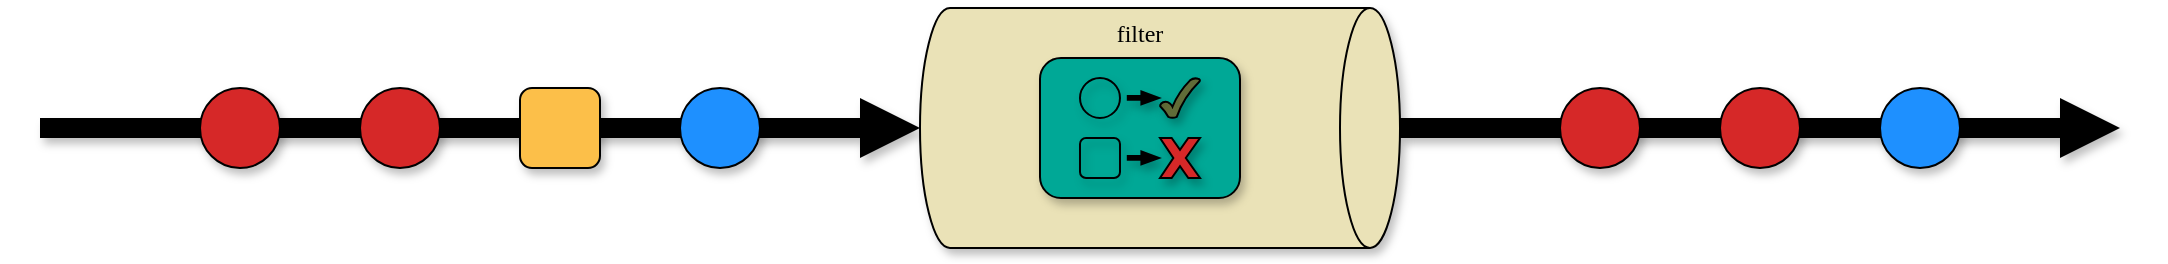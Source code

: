 <mxfile version="24.7.8">
  <diagram name="Pagina-1" id="1lT8yuxHTUthxHgMNPtq">
    <mxGraphModel dx="700" dy="442" grid="1" gridSize="10" guides="1" tooltips="1" connect="1" arrows="1" fold="1" page="1" pageScale="1" pageWidth="827" pageHeight="1169" math="0" shadow="0">
      <root>
        <mxCell id="0" />
        <mxCell id="1" parent="0" />
        <mxCell id="P4gy2zztITv2OOE34vSl-2" value="" style="shape=arrow;endArrow=classic;html=1;rounded=0;fillColor=#000000;shadow=1;strokeColor=none;" parent="1" source="X8oTq-pb9E9ul9ol5JQp-45" edge="1">
          <mxGeometry width="50" height="50" relative="1" as="geometry">
            <mxPoint x="900" y="510" as="sourcePoint" />
            <mxPoint x="1080" y="460" as="targetPoint" />
          </mxGeometry>
        </mxCell>
        <mxCell id="P4gy2zztITv2OOE34vSl-1" value="" style="shape=arrow;endArrow=classic;html=1;rounded=0;fillColor=#000000;shadow=1;strokeColor=none;" parent="1" target="X8oTq-pb9E9ul9ol5JQp-45" edge="1">
          <mxGeometry width="50" height="50" relative="1" as="geometry">
            <mxPoint x="40" y="460" as="sourcePoint" />
            <mxPoint x="750" y="440" as="targetPoint" />
          </mxGeometry>
        </mxCell>
        <mxCell id="X8oTq-pb9E9ul9ol5JQp-41" value="" style="ellipse;whiteSpace=wrap;html=1;aspect=fixed;fillColor=#D62828;strokeColor=#000000;shadow=1;" parent="1" vertex="1">
          <mxGeometry x="120" y="440" width="40" height="40" as="geometry" />
        </mxCell>
        <mxCell id="X8oTq-pb9E9ul9ol5JQp-42" value="" style="ellipse;whiteSpace=wrap;html=1;aspect=fixed;fillColor=#D62828;strokeColor=#000000;shadow=1;" parent="1" vertex="1">
          <mxGeometry x="200" y="440" width="40" height="40" as="geometry" />
        </mxCell>
        <mxCell id="X8oTq-pb9E9ul9ol5JQp-43" value="" style="rounded=1;whiteSpace=wrap;html=1;fillColor=#FCBF49;strokeColor=#000000;shadow=1;" parent="1" vertex="1">
          <mxGeometry x="280" y="440" width="40" height="40" as="geometry" />
        </mxCell>
        <mxCell id="X8oTq-pb9E9ul9ol5JQp-45" value="" style="shape=cylinder3;whiteSpace=wrap;html=1;boundedLbl=1;backgroundOutline=1;size=15;rotation=90;fillColor=#EAE2B7;strokeColor=#000000;shadow=1;" parent="1" vertex="1">
          <mxGeometry x="540" y="340" width="120" height="240" as="geometry" />
        </mxCell>
        <mxCell id="X8oTq-pb9E9ul9ol5JQp-46" value="" style="ellipse;whiteSpace=wrap;html=1;aspect=fixed;fillColor=#D62828;strokeColor=#000000;shadow=1;" parent="1" vertex="1">
          <mxGeometry x="800" y="440" width="40" height="40" as="geometry" />
        </mxCell>
        <mxCell id="X8oTq-pb9E9ul9ol5JQp-50" value="" style="rounded=1;whiteSpace=wrap;html=1;fillColor=#00A896;strokeColor=#000000;shadow=1;" parent="1" vertex="1">
          <mxGeometry x="540" y="425" width="100" height="70" as="geometry" />
        </mxCell>
        <mxCell id="X8oTq-pb9E9ul9ol5JQp-51" value="" style="ellipse;whiteSpace=wrap;html=1;aspect=fixed;strokeColor=#000000;fillColor=none;shadow=1;" parent="1" vertex="1">
          <mxGeometry x="560" y="435" width="20" height="20" as="geometry" />
        </mxCell>
        <mxCell id="X8oTq-pb9E9ul9ol5JQp-52" value="" style="ellipse;whiteSpace=wrap;html=1;aspect=fixed;fillColor=#1E90FF;strokeColor=#000000;shadow=1;" parent="1" vertex="1">
          <mxGeometry x="360" y="440" width="40" height="40" as="geometry" />
        </mxCell>
        <mxCell id="X8oTq-pb9E9ul9ol5JQp-53" value="" style="ellipse;whiteSpace=wrap;html=1;aspect=fixed;fillColor=#D62828;strokeColor=#000000;shadow=1;" parent="1" vertex="1">
          <mxGeometry x="880" y="440" width="40" height="40" as="geometry" />
        </mxCell>
        <mxCell id="X8oTq-pb9E9ul9ol5JQp-54" value="" style="ellipse;whiteSpace=wrap;html=1;aspect=fixed;fillColor=#1E90FF;strokeColor=#000000;shadow=1;" parent="1" vertex="1">
          <mxGeometry x="960" y="440" width="40" height="40" as="geometry" />
        </mxCell>
        <mxCell id="X8oTq-pb9E9ul9ol5JQp-55" value="" style="rounded=1;whiteSpace=wrap;html=1;fillColor=none;strokeColor=#000000;shadow=1;" parent="1" vertex="1">
          <mxGeometry x="560" y="465" width="20" height="20" as="geometry" />
        </mxCell>
        <mxCell id="X8oTq-pb9E9ul9ol5JQp-56" value="" style="verticalLabelPosition=bottom;verticalAlign=top;html=1;shape=mxgraph.basic.tick;fillColor=#606C38;strokeColor=#000000;shadow=1;" parent="1" vertex="1">
          <mxGeometry x="600" y="435" width="20" height="20" as="geometry" />
        </mxCell>
        <mxCell id="X8oTq-pb9E9ul9ol5JQp-58" value="" style="verticalLabelPosition=bottom;verticalAlign=top;html=1;shape=mxgraph.basic.x;fillColor=#D62828;strokeColor=#000000;shadow=1;" parent="1" vertex="1">
          <mxGeometry x="600" y="465" width="20" height="20" as="geometry" />
        </mxCell>
        <mxCell id="X8oTq-pb9E9ul9ol5JQp-63" value="" style="shape=flexArrow;endArrow=classic;html=1;rounded=0;width=1.895;endSize=2.598;endWidth=3.568;entryX=0.33;entryY=0.5;entryDx=0;entryDy=0;entryPerimeter=0;strokeColor=#000000;fillColor=#000000;shadow=1;" parent="1" edge="1">
          <mxGeometry width="50" height="50" relative="1" as="geometry">
            <mxPoint x="583.4" y="474.94" as="sourcePoint" />
            <mxPoint x="600.0" y="474.94" as="targetPoint" />
          </mxGeometry>
        </mxCell>
        <mxCell id="X8oTq-pb9E9ul9ol5JQp-64" value="" style="shape=flexArrow;endArrow=classic;html=1;rounded=0;width=1.895;endSize=2.598;endWidth=3.568;entryX=0.33;entryY=0.5;entryDx=0;entryDy=0;entryPerimeter=0;strokeColor=#000000;fillColor=#000000;shadow=1;" parent="1" edge="1">
          <mxGeometry width="50" height="50" relative="1" as="geometry">
            <mxPoint x="583.4" y="444.94" as="sourcePoint" />
            <mxPoint x="600.0" y="444.94" as="targetPoint" />
          </mxGeometry>
        </mxCell>
        <mxCell id="X8oTq-pb9E9ul9ol5JQp-66" value="filter" style="text;html=1;align=center;verticalAlign=middle;whiteSpace=wrap;rounded=0;fontFamily=Fira Mono;fontColor=#000000;shadow=1;" parent="1" vertex="1">
          <mxGeometry x="540" y="400" width="100" height="25" as="geometry" />
        </mxCell>
      </root>
    </mxGraphModel>
  </diagram>
</mxfile>
